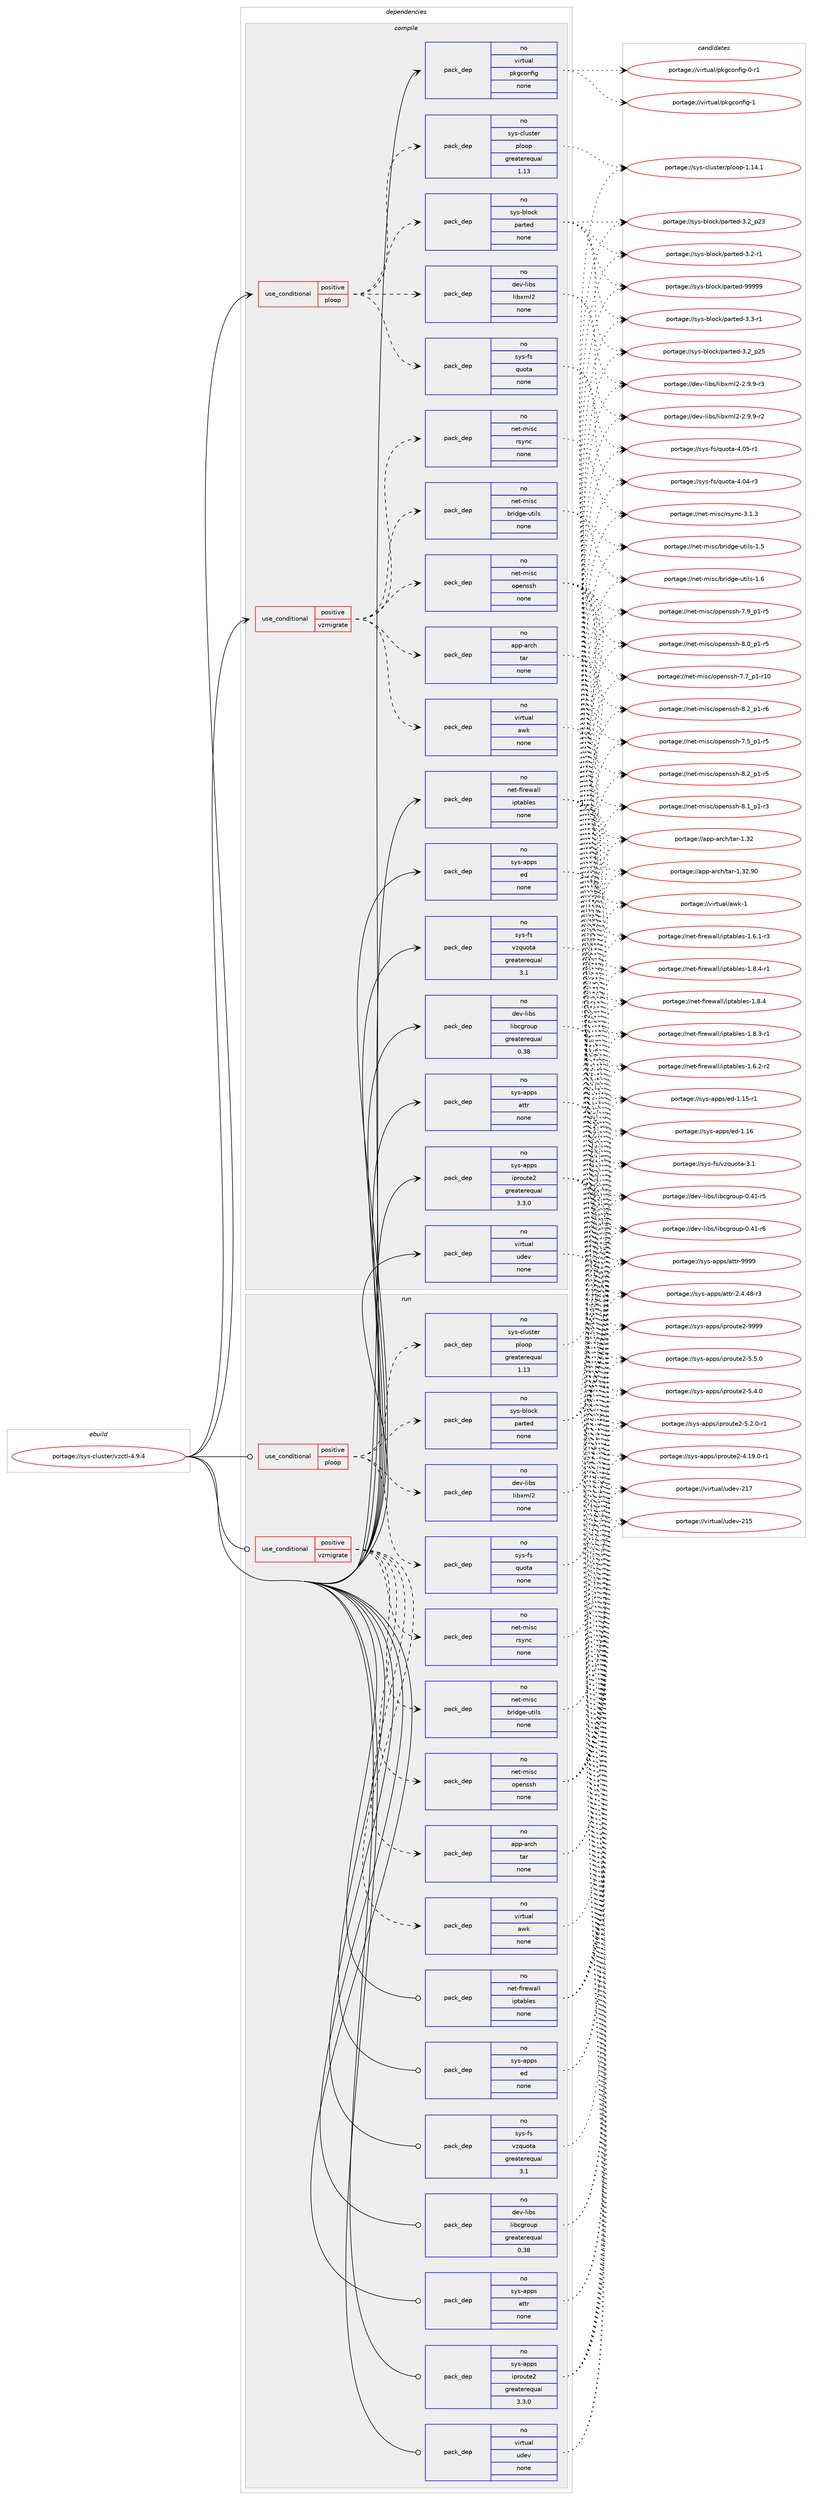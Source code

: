 digraph prolog {

# *************
# Graph options
# *************

newrank=true;
concentrate=true;
compound=true;
graph [rankdir=LR,fontname=Helvetica,fontsize=10,ranksep=1.5];#, ranksep=2.5, nodesep=0.2];
edge  [arrowhead=vee];
node  [fontname=Helvetica,fontsize=10];

# **********
# The ebuild
# **********

subgraph cluster_leftcol {
color=gray;
rank=same;
label=<<i>ebuild</i>>;
id [label="portage://sys-cluster/vzctl-4.9.4", color=red, width=4, href="../sys-cluster/vzctl-4.9.4.svg"];
}

# ****************
# The dependencies
# ****************

subgraph cluster_midcol {
color=gray;
label=<<i>dependencies</i>>;
subgraph cluster_compile {
fillcolor="#eeeeee";
style=filled;
label=<<i>compile</i>>;
subgraph cond1798 {
dependency11198 [label=<<TABLE BORDER="0" CELLBORDER="1" CELLSPACING="0" CELLPADDING="4"><TR><TD ROWSPAN="3" CELLPADDING="10">use_conditional</TD></TR><TR><TD>positive</TD></TR><TR><TD>ploop</TD></TR></TABLE>>, shape=none, color=red];
subgraph pack9100 {
dependency11199 [label=<<TABLE BORDER="0" CELLBORDER="1" CELLSPACING="0" CELLPADDING="4" WIDTH="220"><TR><TD ROWSPAN="6" CELLPADDING="30">pack_dep</TD></TR><TR><TD WIDTH="110">no</TD></TR><TR><TD>sys-cluster</TD></TR><TR><TD>ploop</TD></TR><TR><TD>greaterequal</TD></TR><TR><TD>1.13</TD></TR></TABLE>>, shape=none, color=blue];
}
dependency11198:e -> dependency11199:w [weight=20,style="dashed",arrowhead="vee"];
subgraph pack9101 {
dependency11200 [label=<<TABLE BORDER="0" CELLBORDER="1" CELLSPACING="0" CELLPADDING="4" WIDTH="220"><TR><TD ROWSPAN="6" CELLPADDING="30">pack_dep</TD></TR><TR><TD WIDTH="110">no</TD></TR><TR><TD>sys-block</TD></TR><TR><TD>parted</TD></TR><TR><TD>none</TD></TR><TR><TD></TD></TR></TABLE>>, shape=none, color=blue];
}
dependency11198:e -> dependency11200:w [weight=20,style="dashed",arrowhead="vee"];
subgraph pack9102 {
dependency11201 [label=<<TABLE BORDER="0" CELLBORDER="1" CELLSPACING="0" CELLPADDING="4" WIDTH="220"><TR><TD ROWSPAN="6" CELLPADDING="30">pack_dep</TD></TR><TR><TD WIDTH="110">no</TD></TR><TR><TD>sys-fs</TD></TR><TR><TD>quota</TD></TR><TR><TD>none</TD></TR><TR><TD></TD></TR></TABLE>>, shape=none, color=blue];
}
dependency11198:e -> dependency11201:w [weight=20,style="dashed",arrowhead="vee"];
subgraph pack9103 {
dependency11202 [label=<<TABLE BORDER="0" CELLBORDER="1" CELLSPACING="0" CELLPADDING="4" WIDTH="220"><TR><TD ROWSPAN="6" CELLPADDING="30">pack_dep</TD></TR><TR><TD WIDTH="110">no</TD></TR><TR><TD>dev-libs</TD></TR><TR><TD>libxml2</TD></TR><TR><TD>none</TD></TR><TR><TD></TD></TR></TABLE>>, shape=none, color=blue];
}
dependency11198:e -> dependency11202:w [weight=20,style="dashed",arrowhead="vee"];
}
id:e -> dependency11198:w [weight=20,style="solid",arrowhead="vee"];
subgraph cond1799 {
dependency11203 [label=<<TABLE BORDER="0" CELLBORDER="1" CELLSPACING="0" CELLPADDING="4"><TR><TD ROWSPAN="3" CELLPADDING="10">use_conditional</TD></TR><TR><TD>positive</TD></TR><TR><TD>vzmigrate</TD></TR></TABLE>>, shape=none, color=red];
subgraph pack9104 {
dependency11204 [label=<<TABLE BORDER="0" CELLBORDER="1" CELLSPACING="0" CELLPADDING="4" WIDTH="220"><TR><TD ROWSPAN="6" CELLPADDING="30">pack_dep</TD></TR><TR><TD WIDTH="110">no</TD></TR><TR><TD>net-misc</TD></TR><TR><TD>openssh</TD></TR><TR><TD>none</TD></TR><TR><TD></TD></TR></TABLE>>, shape=none, color=blue];
}
dependency11203:e -> dependency11204:w [weight=20,style="dashed",arrowhead="vee"];
subgraph pack9105 {
dependency11205 [label=<<TABLE BORDER="0" CELLBORDER="1" CELLSPACING="0" CELLPADDING="4" WIDTH="220"><TR><TD ROWSPAN="6" CELLPADDING="30">pack_dep</TD></TR><TR><TD WIDTH="110">no</TD></TR><TR><TD>net-misc</TD></TR><TR><TD>rsync</TD></TR><TR><TD>none</TD></TR><TR><TD></TD></TR></TABLE>>, shape=none, color=blue];
}
dependency11203:e -> dependency11205:w [weight=20,style="dashed",arrowhead="vee"];
subgraph pack9106 {
dependency11206 [label=<<TABLE BORDER="0" CELLBORDER="1" CELLSPACING="0" CELLPADDING="4" WIDTH="220"><TR><TD ROWSPAN="6" CELLPADDING="30">pack_dep</TD></TR><TR><TD WIDTH="110">no</TD></TR><TR><TD>app-arch</TD></TR><TR><TD>tar</TD></TR><TR><TD>none</TD></TR><TR><TD></TD></TR></TABLE>>, shape=none, color=blue];
}
dependency11203:e -> dependency11206:w [weight=20,style="dashed",arrowhead="vee"];
subgraph pack9107 {
dependency11207 [label=<<TABLE BORDER="0" CELLBORDER="1" CELLSPACING="0" CELLPADDING="4" WIDTH="220"><TR><TD ROWSPAN="6" CELLPADDING="30">pack_dep</TD></TR><TR><TD WIDTH="110">no</TD></TR><TR><TD>net-misc</TD></TR><TR><TD>bridge-utils</TD></TR><TR><TD>none</TD></TR><TR><TD></TD></TR></TABLE>>, shape=none, color=blue];
}
dependency11203:e -> dependency11207:w [weight=20,style="dashed",arrowhead="vee"];
subgraph pack9108 {
dependency11208 [label=<<TABLE BORDER="0" CELLBORDER="1" CELLSPACING="0" CELLPADDING="4" WIDTH="220"><TR><TD ROWSPAN="6" CELLPADDING="30">pack_dep</TD></TR><TR><TD WIDTH="110">no</TD></TR><TR><TD>virtual</TD></TR><TR><TD>awk</TD></TR><TR><TD>none</TD></TR><TR><TD></TD></TR></TABLE>>, shape=none, color=blue];
}
dependency11203:e -> dependency11208:w [weight=20,style="dashed",arrowhead="vee"];
}
id:e -> dependency11203:w [weight=20,style="solid",arrowhead="vee"];
subgraph pack9109 {
dependency11209 [label=<<TABLE BORDER="0" CELLBORDER="1" CELLSPACING="0" CELLPADDING="4" WIDTH="220"><TR><TD ROWSPAN="6" CELLPADDING="30">pack_dep</TD></TR><TR><TD WIDTH="110">no</TD></TR><TR><TD>dev-libs</TD></TR><TR><TD>libcgroup</TD></TR><TR><TD>greaterequal</TD></TR><TR><TD>0.38</TD></TR></TABLE>>, shape=none, color=blue];
}
id:e -> dependency11209:w [weight=20,style="solid",arrowhead="vee"];
subgraph pack9110 {
dependency11210 [label=<<TABLE BORDER="0" CELLBORDER="1" CELLSPACING="0" CELLPADDING="4" WIDTH="220"><TR><TD ROWSPAN="6" CELLPADDING="30">pack_dep</TD></TR><TR><TD WIDTH="110">no</TD></TR><TR><TD>net-firewall</TD></TR><TR><TD>iptables</TD></TR><TR><TD>none</TD></TR><TR><TD></TD></TR></TABLE>>, shape=none, color=blue];
}
id:e -> dependency11210:w [weight=20,style="solid",arrowhead="vee"];
subgraph pack9111 {
dependency11211 [label=<<TABLE BORDER="0" CELLBORDER="1" CELLSPACING="0" CELLPADDING="4" WIDTH="220"><TR><TD ROWSPAN="6" CELLPADDING="30">pack_dep</TD></TR><TR><TD WIDTH="110">no</TD></TR><TR><TD>sys-apps</TD></TR><TR><TD>attr</TD></TR><TR><TD>none</TD></TR><TR><TD></TD></TR></TABLE>>, shape=none, color=blue];
}
id:e -> dependency11211:w [weight=20,style="solid",arrowhead="vee"];
subgraph pack9112 {
dependency11212 [label=<<TABLE BORDER="0" CELLBORDER="1" CELLSPACING="0" CELLPADDING="4" WIDTH="220"><TR><TD ROWSPAN="6" CELLPADDING="30">pack_dep</TD></TR><TR><TD WIDTH="110">no</TD></TR><TR><TD>sys-apps</TD></TR><TR><TD>ed</TD></TR><TR><TD>none</TD></TR><TR><TD></TD></TR></TABLE>>, shape=none, color=blue];
}
id:e -> dependency11212:w [weight=20,style="solid",arrowhead="vee"];
subgraph pack9113 {
dependency11213 [label=<<TABLE BORDER="0" CELLBORDER="1" CELLSPACING="0" CELLPADDING="4" WIDTH="220"><TR><TD ROWSPAN="6" CELLPADDING="30">pack_dep</TD></TR><TR><TD WIDTH="110">no</TD></TR><TR><TD>sys-apps</TD></TR><TR><TD>iproute2</TD></TR><TR><TD>greaterequal</TD></TR><TR><TD>3.3.0</TD></TR></TABLE>>, shape=none, color=blue];
}
id:e -> dependency11213:w [weight=20,style="solid",arrowhead="vee"];
subgraph pack9114 {
dependency11214 [label=<<TABLE BORDER="0" CELLBORDER="1" CELLSPACING="0" CELLPADDING="4" WIDTH="220"><TR><TD ROWSPAN="6" CELLPADDING="30">pack_dep</TD></TR><TR><TD WIDTH="110">no</TD></TR><TR><TD>sys-fs</TD></TR><TR><TD>vzquota</TD></TR><TR><TD>greaterequal</TD></TR><TR><TD>3.1</TD></TR></TABLE>>, shape=none, color=blue];
}
id:e -> dependency11214:w [weight=20,style="solid",arrowhead="vee"];
subgraph pack9115 {
dependency11215 [label=<<TABLE BORDER="0" CELLBORDER="1" CELLSPACING="0" CELLPADDING="4" WIDTH="220"><TR><TD ROWSPAN="6" CELLPADDING="30">pack_dep</TD></TR><TR><TD WIDTH="110">no</TD></TR><TR><TD>virtual</TD></TR><TR><TD>pkgconfig</TD></TR><TR><TD>none</TD></TR><TR><TD></TD></TR></TABLE>>, shape=none, color=blue];
}
id:e -> dependency11215:w [weight=20,style="solid",arrowhead="vee"];
subgraph pack9116 {
dependency11216 [label=<<TABLE BORDER="0" CELLBORDER="1" CELLSPACING="0" CELLPADDING="4" WIDTH="220"><TR><TD ROWSPAN="6" CELLPADDING="30">pack_dep</TD></TR><TR><TD WIDTH="110">no</TD></TR><TR><TD>virtual</TD></TR><TR><TD>udev</TD></TR><TR><TD>none</TD></TR><TR><TD></TD></TR></TABLE>>, shape=none, color=blue];
}
id:e -> dependency11216:w [weight=20,style="solid",arrowhead="vee"];
}
subgraph cluster_compileandrun {
fillcolor="#eeeeee";
style=filled;
label=<<i>compile and run</i>>;
}
subgraph cluster_run {
fillcolor="#eeeeee";
style=filled;
label=<<i>run</i>>;
subgraph cond1800 {
dependency11217 [label=<<TABLE BORDER="0" CELLBORDER="1" CELLSPACING="0" CELLPADDING="4"><TR><TD ROWSPAN="3" CELLPADDING="10">use_conditional</TD></TR><TR><TD>positive</TD></TR><TR><TD>ploop</TD></TR></TABLE>>, shape=none, color=red];
subgraph pack9117 {
dependency11218 [label=<<TABLE BORDER="0" CELLBORDER="1" CELLSPACING="0" CELLPADDING="4" WIDTH="220"><TR><TD ROWSPAN="6" CELLPADDING="30">pack_dep</TD></TR><TR><TD WIDTH="110">no</TD></TR><TR><TD>sys-cluster</TD></TR><TR><TD>ploop</TD></TR><TR><TD>greaterequal</TD></TR><TR><TD>1.13</TD></TR></TABLE>>, shape=none, color=blue];
}
dependency11217:e -> dependency11218:w [weight=20,style="dashed",arrowhead="vee"];
subgraph pack9118 {
dependency11219 [label=<<TABLE BORDER="0" CELLBORDER="1" CELLSPACING="0" CELLPADDING="4" WIDTH="220"><TR><TD ROWSPAN="6" CELLPADDING="30">pack_dep</TD></TR><TR><TD WIDTH="110">no</TD></TR><TR><TD>sys-block</TD></TR><TR><TD>parted</TD></TR><TR><TD>none</TD></TR><TR><TD></TD></TR></TABLE>>, shape=none, color=blue];
}
dependency11217:e -> dependency11219:w [weight=20,style="dashed",arrowhead="vee"];
subgraph pack9119 {
dependency11220 [label=<<TABLE BORDER="0" CELLBORDER="1" CELLSPACING="0" CELLPADDING="4" WIDTH="220"><TR><TD ROWSPAN="6" CELLPADDING="30">pack_dep</TD></TR><TR><TD WIDTH="110">no</TD></TR><TR><TD>sys-fs</TD></TR><TR><TD>quota</TD></TR><TR><TD>none</TD></TR><TR><TD></TD></TR></TABLE>>, shape=none, color=blue];
}
dependency11217:e -> dependency11220:w [weight=20,style="dashed",arrowhead="vee"];
subgraph pack9120 {
dependency11221 [label=<<TABLE BORDER="0" CELLBORDER="1" CELLSPACING="0" CELLPADDING="4" WIDTH="220"><TR><TD ROWSPAN="6" CELLPADDING="30">pack_dep</TD></TR><TR><TD WIDTH="110">no</TD></TR><TR><TD>dev-libs</TD></TR><TR><TD>libxml2</TD></TR><TR><TD>none</TD></TR><TR><TD></TD></TR></TABLE>>, shape=none, color=blue];
}
dependency11217:e -> dependency11221:w [weight=20,style="dashed",arrowhead="vee"];
}
id:e -> dependency11217:w [weight=20,style="solid",arrowhead="odot"];
subgraph cond1801 {
dependency11222 [label=<<TABLE BORDER="0" CELLBORDER="1" CELLSPACING="0" CELLPADDING="4"><TR><TD ROWSPAN="3" CELLPADDING="10">use_conditional</TD></TR><TR><TD>positive</TD></TR><TR><TD>vzmigrate</TD></TR></TABLE>>, shape=none, color=red];
subgraph pack9121 {
dependency11223 [label=<<TABLE BORDER="0" CELLBORDER="1" CELLSPACING="0" CELLPADDING="4" WIDTH="220"><TR><TD ROWSPAN="6" CELLPADDING="30">pack_dep</TD></TR><TR><TD WIDTH="110">no</TD></TR><TR><TD>net-misc</TD></TR><TR><TD>openssh</TD></TR><TR><TD>none</TD></TR><TR><TD></TD></TR></TABLE>>, shape=none, color=blue];
}
dependency11222:e -> dependency11223:w [weight=20,style="dashed",arrowhead="vee"];
subgraph pack9122 {
dependency11224 [label=<<TABLE BORDER="0" CELLBORDER="1" CELLSPACING="0" CELLPADDING="4" WIDTH="220"><TR><TD ROWSPAN="6" CELLPADDING="30">pack_dep</TD></TR><TR><TD WIDTH="110">no</TD></TR><TR><TD>net-misc</TD></TR><TR><TD>rsync</TD></TR><TR><TD>none</TD></TR><TR><TD></TD></TR></TABLE>>, shape=none, color=blue];
}
dependency11222:e -> dependency11224:w [weight=20,style="dashed",arrowhead="vee"];
subgraph pack9123 {
dependency11225 [label=<<TABLE BORDER="0" CELLBORDER="1" CELLSPACING="0" CELLPADDING="4" WIDTH="220"><TR><TD ROWSPAN="6" CELLPADDING="30">pack_dep</TD></TR><TR><TD WIDTH="110">no</TD></TR><TR><TD>app-arch</TD></TR><TR><TD>tar</TD></TR><TR><TD>none</TD></TR><TR><TD></TD></TR></TABLE>>, shape=none, color=blue];
}
dependency11222:e -> dependency11225:w [weight=20,style="dashed",arrowhead="vee"];
subgraph pack9124 {
dependency11226 [label=<<TABLE BORDER="0" CELLBORDER="1" CELLSPACING="0" CELLPADDING="4" WIDTH="220"><TR><TD ROWSPAN="6" CELLPADDING="30">pack_dep</TD></TR><TR><TD WIDTH="110">no</TD></TR><TR><TD>net-misc</TD></TR><TR><TD>bridge-utils</TD></TR><TR><TD>none</TD></TR><TR><TD></TD></TR></TABLE>>, shape=none, color=blue];
}
dependency11222:e -> dependency11226:w [weight=20,style="dashed",arrowhead="vee"];
subgraph pack9125 {
dependency11227 [label=<<TABLE BORDER="0" CELLBORDER="1" CELLSPACING="0" CELLPADDING="4" WIDTH="220"><TR><TD ROWSPAN="6" CELLPADDING="30">pack_dep</TD></TR><TR><TD WIDTH="110">no</TD></TR><TR><TD>virtual</TD></TR><TR><TD>awk</TD></TR><TR><TD>none</TD></TR><TR><TD></TD></TR></TABLE>>, shape=none, color=blue];
}
dependency11222:e -> dependency11227:w [weight=20,style="dashed",arrowhead="vee"];
}
id:e -> dependency11222:w [weight=20,style="solid",arrowhead="odot"];
subgraph pack9126 {
dependency11228 [label=<<TABLE BORDER="0" CELLBORDER="1" CELLSPACING="0" CELLPADDING="4" WIDTH="220"><TR><TD ROWSPAN="6" CELLPADDING="30">pack_dep</TD></TR><TR><TD WIDTH="110">no</TD></TR><TR><TD>dev-libs</TD></TR><TR><TD>libcgroup</TD></TR><TR><TD>greaterequal</TD></TR><TR><TD>0.38</TD></TR></TABLE>>, shape=none, color=blue];
}
id:e -> dependency11228:w [weight=20,style="solid",arrowhead="odot"];
subgraph pack9127 {
dependency11229 [label=<<TABLE BORDER="0" CELLBORDER="1" CELLSPACING="0" CELLPADDING="4" WIDTH="220"><TR><TD ROWSPAN="6" CELLPADDING="30">pack_dep</TD></TR><TR><TD WIDTH="110">no</TD></TR><TR><TD>net-firewall</TD></TR><TR><TD>iptables</TD></TR><TR><TD>none</TD></TR><TR><TD></TD></TR></TABLE>>, shape=none, color=blue];
}
id:e -> dependency11229:w [weight=20,style="solid",arrowhead="odot"];
subgraph pack9128 {
dependency11230 [label=<<TABLE BORDER="0" CELLBORDER="1" CELLSPACING="0" CELLPADDING="4" WIDTH="220"><TR><TD ROWSPAN="6" CELLPADDING="30">pack_dep</TD></TR><TR><TD WIDTH="110">no</TD></TR><TR><TD>sys-apps</TD></TR><TR><TD>attr</TD></TR><TR><TD>none</TD></TR><TR><TD></TD></TR></TABLE>>, shape=none, color=blue];
}
id:e -> dependency11230:w [weight=20,style="solid",arrowhead="odot"];
subgraph pack9129 {
dependency11231 [label=<<TABLE BORDER="0" CELLBORDER="1" CELLSPACING="0" CELLPADDING="4" WIDTH="220"><TR><TD ROWSPAN="6" CELLPADDING="30">pack_dep</TD></TR><TR><TD WIDTH="110">no</TD></TR><TR><TD>sys-apps</TD></TR><TR><TD>ed</TD></TR><TR><TD>none</TD></TR><TR><TD></TD></TR></TABLE>>, shape=none, color=blue];
}
id:e -> dependency11231:w [weight=20,style="solid",arrowhead="odot"];
subgraph pack9130 {
dependency11232 [label=<<TABLE BORDER="0" CELLBORDER="1" CELLSPACING="0" CELLPADDING="4" WIDTH="220"><TR><TD ROWSPAN="6" CELLPADDING="30">pack_dep</TD></TR><TR><TD WIDTH="110">no</TD></TR><TR><TD>sys-apps</TD></TR><TR><TD>iproute2</TD></TR><TR><TD>greaterequal</TD></TR><TR><TD>3.3.0</TD></TR></TABLE>>, shape=none, color=blue];
}
id:e -> dependency11232:w [weight=20,style="solid",arrowhead="odot"];
subgraph pack9131 {
dependency11233 [label=<<TABLE BORDER="0" CELLBORDER="1" CELLSPACING="0" CELLPADDING="4" WIDTH="220"><TR><TD ROWSPAN="6" CELLPADDING="30">pack_dep</TD></TR><TR><TD WIDTH="110">no</TD></TR><TR><TD>sys-fs</TD></TR><TR><TD>vzquota</TD></TR><TR><TD>greaterequal</TD></TR><TR><TD>3.1</TD></TR></TABLE>>, shape=none, color=blue];
}
id:e -> dependency11233:w [weight=20,style="solid",arrowhead="odot"];
subgraph pack9132 {
dependency11234 [label=<<TABLE BORDER="0" CELLBORDER="1" CELLSPACING="0" CELLPADDING="4" WIDTH="220"><TR><TD ROWSPAN="6" CELLPADDING="30">pack_dep</TD></TR><TR><TD WIDTH="110">no</TD></TR><TR><TD>virtual</TD></TR><TR><TD>udev</TD></TR><TR><TD>none</TD></TR><TR><TD></TD></TR></TABLE>>, shape=none, color=blue];
}
id:e -> dependency11234:w [weight=20,style="solid",arrowhead="odot"];
}
}

# **************
# The candidates
# **************

subgraph cluster_choices {
rank=same;
color=gray;
label=<<i>candidates</i>>;

subgraph choice9100 {
color=black;
nodesep=1;
choice11512111545991081171151161011144711210811111111245494649524649 [label="portage://sys-cluster/ploop-1.14.1", color=red, width=4,href="../sys-cluster/ploop-1.14.1.svg"];
dependency11199:e -> choice11512111545991081171151161011144711210811111111245494649524649:w [style=dotted,weight="100"];
}
subgraph choice9101 {
color=black;
nodesep=1;
choice1151211154598108111991074711297114116101100455757575757 [label="portage://sys-block/parted-99999", color=red, width=4,href="../sys-block/parted-99999.svg"];
choice1151211154598108111991074711297114116101100455146514511449 [label="portage://sys-block/parted-3.3-r1", color=red, width=4,href="../sys-block/parted-3.3-r1.svg"];
choice115121115459810811199107471129711411610110045514650951125053 [label="portage://sys-block/parted-3.2_p25", color=red, width=4,href="../sys-block/parted-3.2_p25.svg"];
choice115121115459810811199107471129711411610110045514650951125051 [label="portage://sys-block/parted-3.2_p23", color=red, width=4,href="../sys-block/parted-3.2_p23.svg"];
choice1151211154598108111991074711297114116101100455146504511449 [label="portage://sys-block/parted-3.2-r1", color=red, width=4,href="../sys-block/parted-3.2-r1.svg"];
dependency11200:e -> choice1151211154598108111991074711297114116101100455757575757:w [style=dotted,weight="100"];
dependency11200:e -> choice1151211154598108111991074711297114116101100455146514511449:w [style=dotted,weight="100"];
dependency11200:e -> choice115121115459810811199107471129711411610110045514650951125053:w [style=dotted,weight="100"];
dependency11200:e -> choice115121115459810811199107471129711411610110045514650951125051:w [style=dotted,weight="100"];
dependency11200:e -> choice1151211154598108111991074711297114116101100455146504511449:w [style=dotted,weight="100"];
}
subgraph choice9102 {
color=black;
nodesep=1;
choice11512111545102115471131171111169745524648534511449 [label="portage://sys-fs/quota-4.05-r1", color=red, width=4,href="../sys-fs/quota-4.05-r1.svg"];
choice11512111545102115471131171111169745524648524511451 [label="portage://sys-fs/quota-4.04-r3", color=red, width=4,href="../sys-fs/quota-4.04-r3.svg"];
dependency11201:e -> choice11512111545102115471131171111169745524648534511449:w [style=dotted,weight="100"];
dependency11201:e -> choice11512111545102115471131171111169745524648524511451:w [style=dotted,weight="100"];
}
subgraph choice9103 {
color=black;
nodesep=1;
choice10010111845108105981154710810598120109108504550465746574511451 [label="portage://dev-libs/libxml2-2.9.9-r3", color=red, width=4,href="../dev-libs/libxml2-2.9.9-r3.svg"];
choice10010111845108105981154710810598120109108504550465746574511450 [label="portage://dev-libs/libxml2-2.9.9-r2", color=red, width=4,href="../dev-libs/libxml2-2.9.9-r2.svg"];
dependency11202:e -> choice10010111845108105981154710810598120109108504550465746574511451:w [style=dotted,weight="100"];
dependency11202:e -> choice10010111845108105981154710810598120109108504550465746574511450:w [style=dotted,weight="100"];
}
subgraph choice9104 {
color=black;
nodesep=1;
choice1101011164510910511599471111121011101151151044556465095112494511454 [label="portage://net-misc/openssh-8.2_p1-r6", color=red, width=4,href="../net-misc/openssh-8.2_p1-r6.svg"];
choice1101011164510910511599471111121011101151151044556465095112494511453 [label="portage://net-misc/openssh-8.2_p1-r5", color=red, width=4,href="../net-misc/openssh-8.2_p1-r5.svg"];
choice1101011164510910511599471111121011101151151044556464995112494511451 [label="portage://net-misc/openssh-8.1_p1-r3", color=red, width=4,href="../net-misc/openssh-8.1_p1-r3.svg"];
choice1101011164510910511599471111121011101151151044556464895112494511453 [label="portage://net-misc/openssh-8.0_p1-r5", color=red, width=4,href="../net-misc/openssh-8.0_p1-r5.svg"];
choice1101011164510910511599471111121011101151151044555465795112494511453 [label="portage://net-misc/openssh-7.9_p1-r5", color=red, width=4,href="../net-misc/openssh-7.9_p1-r5.svg"];
choice110101116451091051159947111112101110115115104455546559511249451144948 [label="portage://net-misc/openssh-7.7_p1-r10", color=red, width=4,href="../net-misc/openssh-7.7_p1-r10.svg"];
choice1101011164510910511599471111121011101151151044555465395112494511453 [label="portage://net-misc/openssh-7.5_p1-r5", color=red, width=4,href="../net-misc/openssh-7.5_p1-r5.svg"];
dependency11204:e -> choice1101011164510910511599471111121011101151151044556465095112494511454:w [style=dotted,weight="100"];
dependency11204:e -> choice1101011164510910511599471111121011101151151044556465095112494511453:w [style=dotted,weight="100"];
dependency11204:e -> choice1101011164510910511599471111121011101151151044556464995112494511451:w [style=dotted,weight="100"];
dependency11204:e -> choice1101011164510910511599471111121011101151151044556464895112494511453:w [style=dotted,weight="100"];
dependency11204:e -> choice1101011164510910511599471111121011101151151044555465795112494511453:w [style=dotted,weight="100"];
dependency11204:e -> choice110101116451091051159947111112101110115115104455546559511249451144948:w [style=dotted,weight="100"];
dependency11204:e -> choice1101011164510910511599471111121011101151151044555465395112494511453:w [style=dotted,weight="100"];
}
subgraph choice9105 {
color=black;
nodesep=1;
choice11010111645109105115994711411512111099455146494651 [label="portage://net-misc/rsync-3.1.3", color=red, width=4,href="../net-misc/rsync-3.1.3.svg"];
dependency11205:e -> choice11010111645109105115994711411512111099455146494651:w [style=dotted,weight="100"];
}
subgraph choice9106 {
color=black;
nodesep=1;
choice9711211245971149910447116971144549465150465748 [label="portage://app-arch/tar-1.32.90", color=red, width=4,href="../app-arch/tar-1.32.90.svg"];
choice9711211245971149910447116971144549465150 [label="portage://app-arch/tar-1.32", color=red, width=4,href="../app-arch/tar-1.32.svg"];
dependency11206:e -> choice9711211245971149910447116971144549465150465748:w [style=dotted,weight="100"];
dependency11206:e -> choice9711211245971149910447116971144549465150:w [style=dotted,weight="100"];
}
subgraph choice9107 {
color=black;
nodesep=1;
choice110101116451091051159947981141051001031014511711610510811545494654 [label="portage://net-misc/bridge-utils-1.6", color=red, width=4,href="../net-misc/bridge-utils-1.6.svg"];
choice110101116451091051159947981141051001031014511711610510811545494653 [label="portage://net-misc/bridge-utils-1.5", color=red, width=4,href="../net-misc/bridge-utils-1.5.svg"];
dependency11207:e -> choice110101116451091051159947981141051001031014511711610510811545494654:w [style=dotted,weight="100"];
dependency11207:e -> choice110101116451091051159947981141051001031014511711610510811545494653:w [style=dotted,weight="100"];
}
subgraph choice9108 {
color=black;
nodesep=1;
choice1181051141161179710847971191074549 [label="portage://virtual/awk-1", color=red, width=4,href="../virtual/awk-1.svg"];
dependency11208:e -> choice1181051141161179710847971191074549:w [style=dotted,weight="100"];
}
subgraph choice9109 {
color=black;
nodesep=1;
choice100101118451081059811547108105989910311411111711245484652494511454 [label="portage://dev-libs/libcgroup-0.41-r6", color=red, width=4,href="../dev-libs/libcgroup-0.41-r6.svg"];
choice100101118451081059811547108105989910311411111711245484652494511453 [label="portage://dev-libs/libcgroup-0.41-r5", color=red, width=4,href="../dev-libs/libcgroup-0.41-r5.svg"];
dependency11209:e -> choice100101118451081059811547108105989910311411111711245484652494511454:w [style=dotted,weight="100"];
dependency11209:e -> choice100101118451081059811547108105989910311411111711245484652494511453:w [style=dotted,weight="100"];
}
subgraph choice9110 {
color=black;
nodesep=1;
choice11010111645102105114101119971081084710511211697981081011154549465646524511449 [label="portage://net-firewall/iptables-1.8.4-r1", color=red, width=4,href="../net-firewall/iptables-1.8.4-r1.svg"];
choice1101011164510210511410111997108108471051121169798108101115454946564652 [label="portage://net-firewall/iptables-1.8.4", color=red, width=4,href="../net-firewall/iptables-1.8.4.svg"];
choice11010111645102105114101119971081084710511211697981081011154549465646514511449 [label="portage://net-firewall/iptables-1.8.3-r1", color=red, width=4,href="../net-firewall/iptables-1.8.3-r1.svg"];
choice11010111645102105114101119971081084710511211697981081011154549465446504511450 [label="portage://net-firewall/iptables-1.6.2-r2", color=red, width=4,href="../net-firewall/iptables-1.6.2-r2.svg"];
choice11010111645102105114101119971081084710511211697981081011154549465446494511451 [label="portage://net-firewall/iptables-1.6.1-r3", color=red, width=4,href="../net-firewall/iptables-1.6.1-r3.svg"];
dependency11210:e -> choice11010111645102105114101119971081084710511211697981081011154549465646524511449:w [style=dotted,weight="100"];
dependency11210:e -> choice1101011164510210511410111997108108471051121169798108101115454946564652:w [style=dotted,weight="100"];
dependency11210:e -> choice11010111645102105114101119971081084710511211697981081011154549465646514511449:w [style=dotted,weight="100"];
dependency11210:e -> choice11010111645102105114101119971081084710511211697981081011154549465446504511450:w [style=dotted,weight="100"];
dependency11210:e -> choice11010111645102105114101119971081084710511211697981081011154549465446494511451:w [style=dotted,weight="100"];
}
subgraph choice9111 {
color=black;
nodesep=1;
choice115121115459711211211547971161161144557575757 [label="portage://sys-apps/attr-9999", color=red, width=4,href="../sys-apps/attr-9999.svg"];
choice11512111545971121121154797116116114455046524652564511451 [label="portage://sys-apps/attr-2.4.48-r3", color=red, width=4,href="../sys-apps/attr-2.4.48-r3.svg"];
dependency11211:e -> choice115121115459711211211547971161161144557575757:w [style=dotted,weight="100"];
dependency11211:e -> choice11512111545971121121154797116116114455046524652564511451:w [style=dotted,weight="100"];
}
subgraph choice9112 {
color=black;
nodesep=1;
choice1151211154597112112115471011004549464954 [label="portage://sys-apps/ed-1.16", color=red, width=4,href="../sys-apps/ed-1.16.svg"];
choice11512111545971121121154710110045494649534511449 [label="portage://sys-apps/ed-1.15-r1", color=red, width=4,href="../sys-apps/ed-1.15-r1.svg"];
dependency11212:e -> choice1151211154597112112115471011004549464954:w [style=dotted,weight="100"];
dependency11212:e -> choice11512111545971121121154710110045494649534511449:w [style=dotted,weight="100"];
}
subgraph choice9113 {
color=black;
nodesep=1;
choice115121115459711211211547105112114111117116101504557575757 [label="portage://sys-apps/iproute2-9999", color=red, width=4,href="../sys-apps/iproute2-9999.svg"];
choice11512111545971121121154710511211411111711610150455346534648 [label="portage://sys-apps/iproute2-5.5.0", color=red, width=4,href="../sys-apps/iproute2-5.5.0.svg"];
choice11512111545971121121154710511211411111711610150455346524648 [label="portage://sys-apps/iproute2-5.4.0", color=red, width=4,href="../sys-apps/iproute2-5.4.0.svg"];
choice115121115459711211211547105112114111117116101504553465046484511449 [label="portage://sys-apps/iproute2-5.2.0-r1", color=red, width=4,href="../sys-apps/iproute2-5.2.0-r1.svg"];
choice11512111545971121121154710511211411111711610150455246495746484511449 [label="portage://sys-apps/iproute2-4.19.0-r1", color=red, width=4,href="../sys-apps/iproute2-4.19.0-r1.svg"];
dependency11213:e -> choice115121115459711211211547105112114111117116101504557575757:w [style=dotted,weight="100"];
dependency11213:e -> choice11512111545971121121154710511211411111711610150455346534648:w [style=dotted,weight="100"];
dependency11213:e -> choice11512111545971121121154710511211411111711610150455346524648:w [style=dotted,weight="100"];
dependency11213:e -> choice115121115459711211211547105112114111117116101504553465046484511449:w [style=dotted,weight="100"];
dependency11213:e -> choice11512111545971121121154710511211411111711610150455246495746484511449:w [style=dotted,weight="100"];
}
subgraph choice9114 {
color=black;
nodesep=1;
choice11512111545102115471181221131171111169745514649 [label="portage://sys-fs/vzquota-3.1", color=red, width=4,href="../sys-fs/vzquota-3.1.svg"];
dependency11214:e -> choice11512111545102115471181221131171111169745514649:w [style=dotted,weight="100"];
}
subgraph choice9115 {
color=black;
nodesep=1;
choice1181051141161179710847112107103991111101021051034549 [label="portage://virtual/pkgconfig-1", color=red, width=4,href="../virtual/pkgconfig-1.svg"];
choice11810511411611797108471121071039911111010210510345484511449 [label="portage://virtual/pkgconfig-0-r1", color=red, width=4,href="../virtual/pkgconfig-0-r1.svg"];
dependency11215:e -> choice1181051141161179710847112107103991111101021051034549:w [style=dotted,weight="100"];
dependency11215:e -> choice11810511411611797108471121071039911111010210510345484511449:w [style=dotted,weight="100"];
}
subgraph choice9116 {
color=black;
nodesep=1;
choice118105114116117971084711710010111845504955 [label="portage://virtual/udev-217", color=red, width=4,href="../virtual/udev-217.svg"];
choice118105114116117971084711710010111845504953 [label="portage://virtual/udev-215", color=red, width=4,href="../virtual/udev-215.svg"];
dependency11216:e -> choice118105114116117971084711710010111845504955:w [style=dotted,weight="100"];
dependency11216:e -> choice118105114116117971084711710010111845504953:w [style=dotted,weight="100"];
}
subgraph choice9117 {
color=black;
nodesep=1;
choice11512111545991081171151161011144711210811111111245494649524649 [label="portage://sys-cluster/ploop-1.14.1", color=red, width=4,href="../sys-cluster/ploop-1.14.1.svg"];
dependency11218:e -> choice11512111545991081171151161011144711210811111111245494649524649:w [style=dotted,weight="100"];
}
subgraph choice9118 {
color=black;
nodesep=1;
choice1151211154598108111991074711297114116101100455757575757 [label="portage://sys-block/parted-99999", color=red, width=4,href="../sys-block/parted-99999.svg"];
choice1151211154598108111991074711297114116101100455146514511449 [label="portage://sys-block/parted-3.3-r1", color=red, width=4,href="../sys-block/parted-3.3-r1.svg"];
choice115121115459810811199107471129711411610110045514650951125053 [label="portage://sys-block/parted-3.2_p25", color=red, width=4,href="../sys-block/parted-3.2_p25.svg"];
choice115121115459810811199107471129711411610110045514650951125051 [label="portage://sys-block/parted-3.2_p23", color=red, width=4,href="../sys-block/parted-3.2_p23.svg"];
choice1151211154598108111991074711297114116101100455146504511449 [label="portage://sys-block/parted-3.2-r1", color=red, width=4,href="../sys-block/parted-3.2-r1.svg"];
dependency11219:e -> choice1151211154598108111991074711297114116101100455757575757:w [style=dotted,weight="100"];
dependency11219:e -> choice1151211154598108111991074711297114116101100455146514511449:w [style=dotted,weight="100"];
dependency11219:e -> choice115121115459810811199107471129711411610110045514650951125053:w [style=dotted,weight="100"];
dependency11219:e -> choice115121115459810811199107471129711411610110045514650951125051:w [style=dotted,weight="100"];
dependency11219:e -> choice1151211154598108111991074711297114116101100455146504511449:w [style=dotted,weight="100"];
}
subgraph choice9119 {
color=black;
nodesep=1;
choice11512111545102115471131171111169745524648534511449 [label="portage://sys-fs/quota-4.05-r1", color=red, width=4,href="../sys-fs/quota-4.05-r1.svg"];
choice11512111545102115471131171111169745524648524511451 [label="portage://sys-fs/quota-4.04-r3", color=red, width=4,href="../sys-fs/quota-4.04-r3.svg"];
dependency11220:e -> choice11512111545102115471131171111169745524648534511449:w [style=dotted,weight="100"];
dependency11220:e -> choice11512111545102115471131171111169745524648524511451:w [style=dotted,weight="100"];
}
subgraph choice9120 {
color=black;
nodesep=1;
choice10010111845108105981154710810598120109108504550465746574511451 [label="portage://dev-libs/libxml2-2.9.9-r3", color=red, width=4,href="../dev-libs/libxml2-2.9.9-r3.svg"];
choice10010111845108105981154710810598120109108504550465746574511450 [label="portage://dev-libs/libxml2-2.9.9-r2", color=red, width=4,href="../dev-libs/libxml2-2.9.9-r2.svg"];
dependency11221:e -> choice10010111845108105981154710810598120109108504550465746574511451:w [style=dotted,weight="100"];
dependency11221:e -> choice10010111845108105981154710810598120109108504550465746574511450:w [style=dotted,weight="100"];
}
subgraph choice9121 {
color=black;
nodesep=1;
choice1101011164510910511599471111121011101151151044556465095112494511454 [label="portage://net-misc/openssh-8.2_p1-r6", color=red, width=4,href="../net-misc/openssh-8.2_p1-r6.svg"];
choice1101011164510910511599471111121011101151151044556465095112494511453 [label="portage://net-misc/openssh-8.2_p1-r5", color=red, width=4,href="../net-misc/openssh-8.2_p1-r5.svg"];
choice1101011164510910511599471111121011101151151044556464995112494511451 [label="portage://net-misc/openssh-8.1_p1-r3", color=red, width=4,href="../net-misc/openssh-8.1_p1-r3.svg"];
choice1101011164510910511599471111121011101151151044556464895112494511453 [label="portage://net-misc/openssh-8.0_p1-r5", color=red, width=4,href="../net-misc/openssh-8.0_p1-r5.svg"];
choice1101011164510910511599471111121011101151151044555465795112494511453 [label="portage://net-misc/openssh-7.9_p1-r5", color=red, width=4,href="../net-misc/openssh-7.9_p1-r5.svg"];
choice110101116451091051159947111112101110115115104455546559511249451144948 [label="portage://net-misc/openssh-7.7_p1-r10", color=red, width=4,href="../net-misc/openssh-7.7_p1-r10.svg"];
choice1101011164510910511599471111121011101151151044555465395112494511453 [label="portage://net-misc/openssh-7.5_p1-r5", color=red, width=4,href="../net-misc/openssh-7.5_p1-r5.svg"];
dependency11223:e -> choice1101011164510910511599471111121011101151151044556465095112494511454:w [style=dotted,weight="100"];
dependency11223:e -> choice1101011164510910511599471111121011101151151044556465095112494511453:w [style=dotted,weight="100"];
dependency11223:e -> choice1101011164510910511599471111121011101151151044556464995112494511451:w [style=dotted,weight="100"];
dependency11223:e -> choice1101011164510910511599471111121011101151151044556464895112494511453:w [style=dotted,weight="100"];
dependency11223:e -> choice1101011164510910511599471111121011101151151044555465795112494511453:w [style=dotted,weight="100"];
dependency11223:e -> choice110101116451091051159947111112101110115115104455546559511249451144948:w [style=dotted,weight="100"];
dependency11223:e -> choice1101011164510910511599471111121011101151151044555465395112494511453:w [style=dotted,weight="100"];
}
subgraph choice9122 {
color=black;
nodesep=1;
choice11010111645109105115994711411512111099455146494651 [label="portage://net-misc/rsync-3.1.3", color=red, width=4,href="../net-misc/rsync-3.1.3.svg"];
dependency11224:e -> choice11010111645109105115994711411512111099455146494651:w [style=dotted,weight="100"];
}
subgraph choice9123 {
color=black;
nodesep=1;
choice9711211245971149910447116971144549465150465748 [label="portage://app-arch/tar-1.32.90", color=red, width=4,href="../app-arch/tar-1.32.90.svg"];
choice9711211245971149910447116971144549465150 [label="portage://app-arch/tar-1.32", color=red, width=4,href="../app-arch/tar-1.32.svg"];
dependency11225:e -> choice9711211245971149910447116971144549465150465748:w [style=dotted,weight="100"];
dependency11225:e -> choice9711211245971149910447116971144549465150:w [style=dotted,weight="100"];
}
subgraph choice9124 {
color=black;
nodesep=1;
choice110101116451091051159947981141051001031014511711610510811545494654 [label="portage://net-misc/bridge-utils-1.6", color=red, width=4,href="../net-misc/bridge-utils-1.6.svg"];
choice110101116451091051159947981141051001031014511711610510811545494653 [label="portage://net-misc/bridge-utils-1.5", color=red, width=4,href="../net-misc/bridge-utils-1.5.svg"];
dependency11226:e -> choice110101116451091051159947981141051001031014511711610510811545494654:w [style=dotted,weight="100"];
dependency11226:e -> choice110101116451091051159947981141051001031014511711610510811545494653:w [style=dotted,weight="100"];
}
subgraph choice9125 {
color=black;
nodesep=1;
choice1181051141161179710847971191074549 [label="portage://virtual/awk-1", color=red, width=4,href="../virtual/awk-1.svg"];
dependency11227:e -> choice1181051141161179710847971191074549:w [style=dotted,weight="100"];
}
subgraph choice9126 {
color=black;
nodesep=1;
choice100101118451081059811547108105989910311411111711245484652494511454 [label="portage://dev-libs/libcgroup-0.41-r6", color=red, width=4,href="../dev-libs/libcgroup-0.41-r6.svg"];
choice100101118451081059811547108105989910311411111711245484652494511453 [label="portage://dev-libs/libcgroup-0.41-r5", color=red, width=4,href="../dev-libs/libcgroup-0.41-r5.svg"];
dependency11228:e -> choice100101118451081059811547108105989910311411111711245484652494511454:w [style=dotted,weight="100"];
dependency11228:e -> choice100101118451081059811547108105989910311411111711245484652494511453:w [style=dotted,weight="100"];
}
subgraph choice9127 {
color=black;
nodesep=1;
choice11010111645102105114101119971081084710511211697981081011154549465646524511449 [label="portage://net-firewall/iptables-1.8.4-r1", color=red, width=4,href="../net-firewall/iptables-1.8.4-r1.svg"];
choice1101011164510210511410111997108108471051121169798108101115454946564652 [label="portage://net-firewall/iptables-1.8.4", color=red, width=4,href="../net-firewall/iptables-1.8.4.svg"];
choice11010111645102105114101119971081084710511211697981081011154549465646514511449 [label="portage://net-firewall/iptables-1.8.3-r1", color=red, width=4,href="../net-firewall/iptables-1.8.3-r1.svg"];
choice11010111645102105114101119971081084710511211697981081011154549465446504511450 [label="portage://net-firewall/iptables-1.6.2-r2", color=red, width=4,href="../net-firewall/iptables-1.6.2-r2.svg"];
choice11010111645102105114101119971081084710511211697981081011154549465446494511451 [label="portage://net-firewall/iptables-1.6.1-r3", color=red, width=4,href="../net-firewall/iptables-1.6.1-r3.svg"];
dependency11229:e -> choice11010111645102105114101119971081084710511211697981081011154549465646524511449:w [style=dotted,weight="100"];
dependency11229:e -> choice1101011164510210511410111997108108471051121169798108101115454946564652:w [style=dotted,weight="100"];
dependency11229:e -> choice11010111645102105114101119971081084710511211697981081011154549465646514511449:w [style=dotted,weight="100"];
dependency11229:e -> choice11010111645102105114101119971081084710511211697981081011154549465446504511450:w [style=dotted,weight="100"];
dependency11229:e -> choice11010111645102105114101119971081084710511211697981081011154549465446494511451:w [style=dotted,weight="100"];
}
subgraph choice9128 {
color=black;
nodesep=1;
choice115121115459711211211547971161161144557575757 [label="portage://sys-apps/attr-9999", color=red, width=4,href="../sys-apps/attr-9999.svg"];
choice11512111545971121121154797116116114455046524652564511451 [label="portage://sys-apps/attr-2.4.48-r3", color=red, width=4,href="../sys-apps/attr-2.4.48-r3.svg"];
dependency11230:e -> choice115121115459711211211547971161161144557575757:w [style=dotted,weight="100"];
dependency11230:e -> choice11512111545971121121154797116116114455046524652564511451:w [style=dotted,weight="100"];
}
subgraph choice9129 {
color=black;
nodesep=1;
choice1151211154597112112115471011004549464954 [label="portage://sys-apps/ed-1.16", color=red, width=4,href="../sys-apps/ed-1.16.svg"];
choice11512111545971121121154710110045494649534511449 [label="portage://sys-apps/ed-1.15-r1", color=red, width=4,href="../sys-apps/ed-1.15-r1.svg"];
dependency11231:e -> choice1151211154597112112115471011004549464954:w [style=dotted,weight="100"];
dependency11231:e -> choice11512111545971121121154710110045494649534511449:w [style=dotted,weight="100"];
}
subgraph choice9130 {
color=black;
nodesep=1;
choice115121115459711211211547105112114111117116101504557575757 [label="portage://sys-apps/iproute2-9999", color=red, width=4,href="../sys-apps/iproute2-9999.svg"];
choice11512111545971121121154710511211411111711610150455346534648 [label="portage://sys-apps/iproute2-5.5.0", color=red, width=4,href="../sys-apps/iproute2-5.5.0.svg"];
choice11512111545971121121154710511211411111711610150455346524648 [label="portage://sys-apps/iproute2-5.4.0", color=red, width=4,href="../sys-apps/iproute2-5.4.0.svg"];
choice115121115459711211211547105112114111117116101504553465046484511449 [label="portage://sys-apps/iproute2-5.2.0-r1", color=red, width=4,href="../sys-apps/iproute2-5.2.0-r1.svg"];
choice11512111545971121121154710511211411111711610150455246495746484511449 [label="portage://sys-apps/iproute2-4.19.0-r1", color=red, width=4,href="../sys-apps/iproute2-4.19.0-r1.svg"];
dependency11232:e -> choice115121115459711211211547105112114111117116101504557575757:w [style=dotted,weight="100"];
dependency11232:e -> choice11512111545971121121154710511211411111711610150455346534648:w [style=dotted,weight="100"];
dependency11232:e -> choice11512111545971121121154710511211411111711610150455346524648:w [style=dotted,weight="100"];
dependency11232:e -> choice115121115459711211211547105112114111117116101504553465046484511449:w [style=dotted,weight="100"];
dependency11232:e -> choice11512111545971121121154710511211411111711610150455246495746484511449:w [style=dotted,weight="100"];
}
subgraph choice9131 {
color=black;
nodesep=1;
choice11512111545102115471181221131171111169745514649 [label="portage://sys-fs/vzquota-3.1", color=red, width=4,href="../sys-fs/vzquota-3.1.svg"];
dependency11233:e -> choice11512111545102115471181221131171111169745514649:w [style=dotted,weight="100"];
}
subgraph choice9132 {
color=black;
nodesep=1;
choice118105114116117971084711710010111845504955 [label="portage://virtual/udev-217", color=red, width=4,href="../virtual/udev-217.svg"];
choice118105114116117971084711710010111845504953 [label="portage://virtual/udev-215", color=red, width=4,href="../virtual/udev-215.svg"];
dependency11234:e -> choice118105114116117971084711710010111845504955:w [style=dotted,weight="100"];
dependency11234:e -> choice118105114116117971084711710010111845504953:w [style=dotted,weight="100"];
}
}

}
